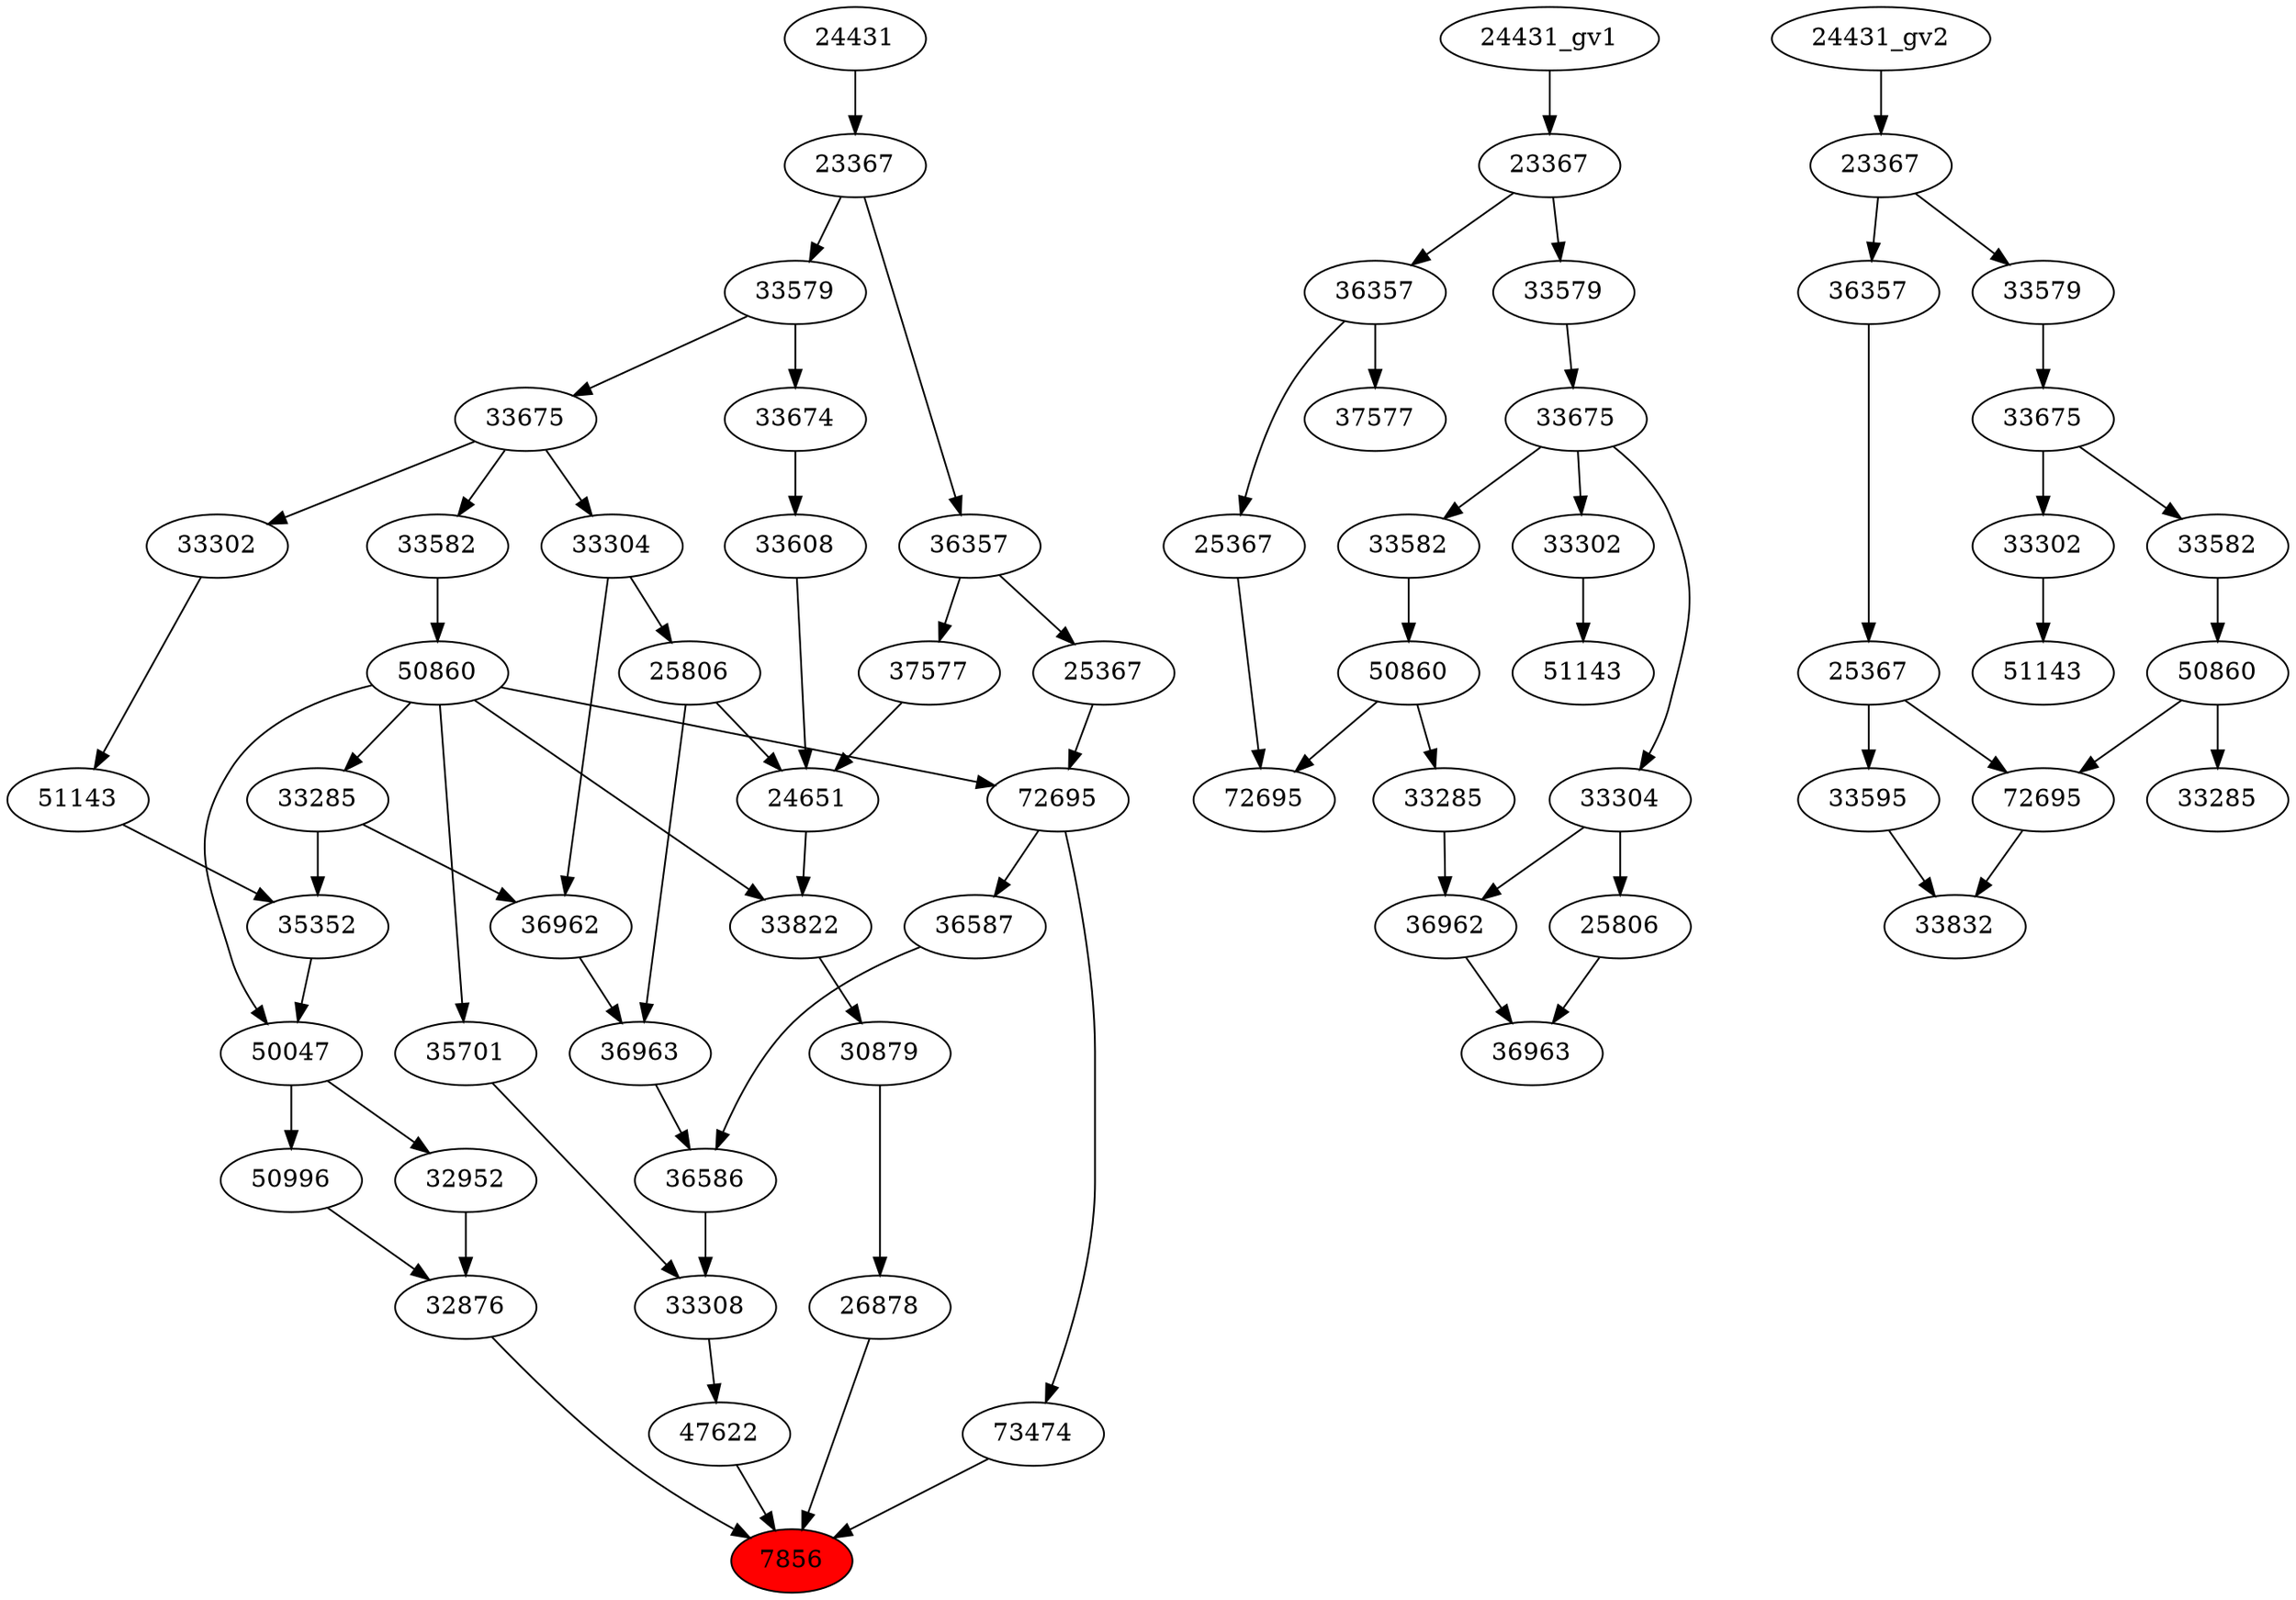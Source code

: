 strict digraph root {
	node [label="\N"];
	{
		node [fillcolor="",
			label="\N",
			style=""
		];
		7856		 [fillcolor=red,
			label=7856,
			style=filled];
		32876		 [label=32876];
		32876 -> 7856;
		47622		 [label=47622];
		47622 -> 7856;
		26878		 [label=26878];
		26878 -> 7856;
		73474		 [label=73474];
		73474 -> 7856;
		50996		 [label=50996];
		50996 -> 32876;
		32952		 [label=32952];
		32952 -> 32876;
		33308		 [label=33308];
		33308 -> 47622;
		30879		 [label=30879];
		30879 -> 26878;
		72695		 [label=72695];
		72695 -> 73474;
		36587		 [label=36587];
		72695 -> 36587;
		50047		 [label=50047];
		50047 -> 50996;
		50047 -> 32952;
		36586		 [label=36586];
		36586 -> 33308;
		35701		 [label=35701];
		35701 -> 33308;
		33822		 [label=33822];
		33822 -> 30879;
		50860		 [label=50860];
		50860 -> 72695;
		50860 -> 50047;
		50860 -> 35701;
		50860 -> 33822;
		33285		 [label=33285];
		50860 -> 33285;
		25367		 [label=25367];
		25367 -> 72695;
		35352		 [label=35352];
		35352 -> 50047;
		36587 -> 36586;
		36963		 [label=36963];
		36963 -> 36586;
		24651		 [label=24651];
		24651 -> 33822;
		33582		 [label=33582];
		33582 -> 50860;
		36357		 [label=36357];
		36357 -> 25367;
		37577		 [label=37577];
		36357 -> 37577;
		33285 -> 35352;
		36962		 [label=36962];
		33285 -> 36962;
		51143		 [label=51143];
		51143 -> 35352;
		36962 -> 36963;
		25806		 [label=25806];
		25806 -> 36963;
		25806 -> 24651;
		33608		 [label=33608];
		33608 -> 24651;
		37577 -> 24651;
		33675		 [label=33675];
		33675 -> 33582;
		33302		 [label=33302];
		33675 -> 33302;
		33304		 [label=33304];
		33675 -> 33304;
		23367		 [label=23367];
		23367 -> 36357;
		33579		 [label=33579];
		23367 -> 33579;
		33302 -> 51143;
		33304 -> 36962;
		33304 -> 25806;
		33674		 [label=33674];
		33674 -> 33608;
		33579 -> 33675;
		33579 -> 33674;
		24431		 [label=24431];
		24431 -> 23367;
	}
	{
		node [label="\N"];
		"72695_gv1"		 [label=72695];
		"50860_gv1"		 [label=50860];
		"50860_gv1" -> "72695_gv1";
		"33285_gv1"		 [label=33285];
		"50860_gv1" -> "33285_gv1";
		"25367_gv1"		 [label=25367];
		"25367_gv1" -> "72695_gv1";
		"33582_gv1"		 [label=33582];
		"33582_gv1" -> "50860_gv1";
		"36357_gv1"		 [label=36357];
		"36357_gv1" -> "25367_gv1";
		"37577_gv1"		 [label=37577];
		"36357_gv1" -> "37577_gv1";
		"36963_gv1"		 [label=36963];
		"36962_gv1"		 [label=36962];
		"36962_gv1" -> "36963_gv1";
		"25806_gv1"		 [label=25806];
		"25806_gv1" -> "36963_gv1";
		"33675_gv1"		 [label=33675];
		"33675_gv1" -> "33582_gv1";
		"33302_gv1"		 [label=33302];
		"33675_gv1" -> "33302_gv1";
		"33304_gv1"		 [label=33304];
		"33675_gv1" -> "33304_gv1";
		"23367_gv1"		 [label=23367];
		"23367_gv1" -> "36357_gv1";
		"33579_gv1"		 [label=33579];
		"23367_gv1" -> "33579_gv1";
		"33285_gv1" -> "36962_gv1";
		"51143_gv1"		 [label=51143];
		"33302_gv1" -> "51143_gv1";
		"33304_gv1" -> "36962_gv1";
		"33304_gv1" -> "25806_gv1";
		"33579_gv1" -> "33675_gv1";
		"24431_gv1" -> "23367_gv1";
	}
	{
		node [label="\N"];
		"33285_gv2"		 [label=33285];
		"50860_gv2"		 [label=50860];
		"50860_gv2" -> "33285_gv2";
		"72695_gv2"		 [label=72695];
		"50860_gv2" -> "72695_gv2";
		33832		 [label=33832];
		"72695_gv2" -> 33832;
		33595		 [label=33595];
		33595 -> 33832;
		"51143_gv2"		 [label=51143];
		"33302_gv2"		 [label=33302];
		"33302_gv2" -> "51143_gv2";
		"33582_gv2"		 [label=33582];
		"33582_gv2" -> "50860_gv2";
		"25367_gv2"		 [label=25367];
		"25367_gv2" -> "72695_gv2";
		"25367_gv2" -> 33595;
		"33675_gv2"		 [label=33675];
		"33675_gv2" -> "33302_gv2";
		"33675_gv2" -> "33582_gv2";
		"36357_gv2"		 [label=36357];
		"36357_gv2" -> "25367_gv2";
		"33579_gv2"		 [label=33579];
		"33579_gv2" -> "33675_gv2";
		"23367_gv2"		 [label=23367];
		"23367_gv2" -> "36357_gv2";
		"23367_gv2" -> "33579_gv2";
		"24431_gv2" -> "23367_gv2";
	}
}
